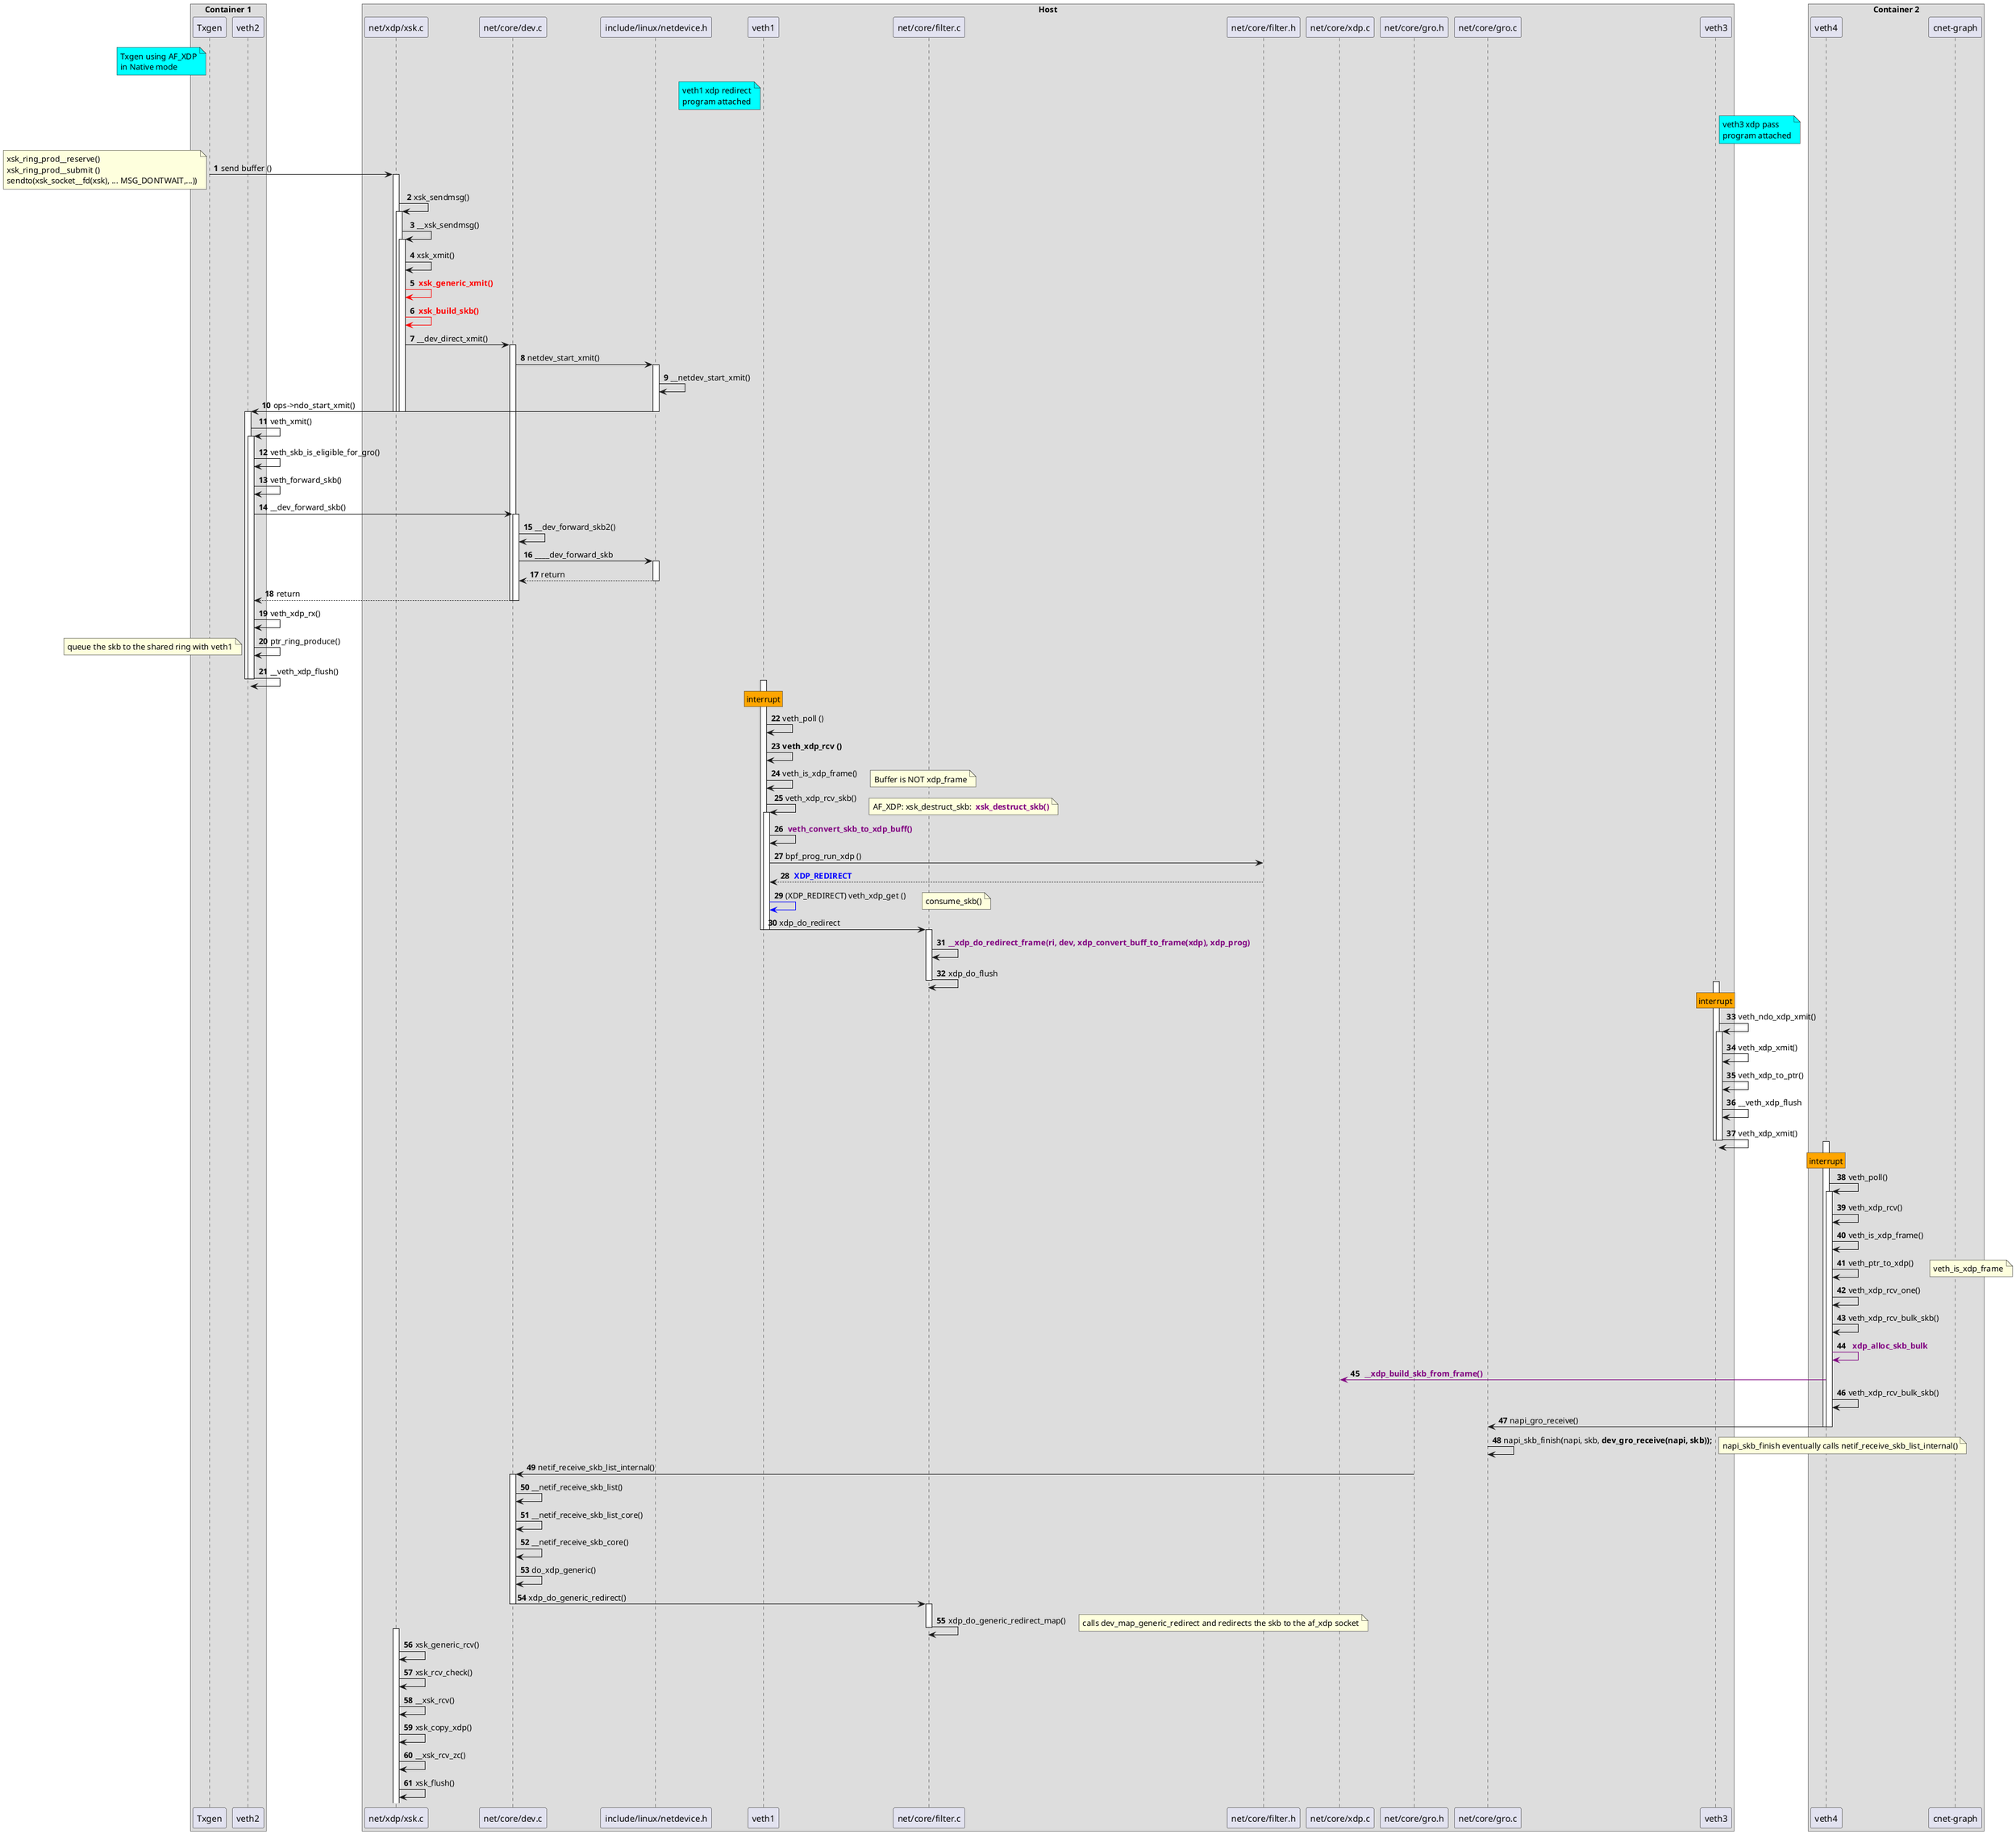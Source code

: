 @startuml

box "Host"
box "Container 1"
    participant "Txgen"
    note left of Txgen #aqua
     Txgen using AF_XDP
     in Native mode
    end note
    participant "veth2"
end box
participant "net/xdp/xsk.c"
participant "net/core/dev.c"
participant "include/linux/netdevice.h"
participant "veth1"
note left of veth1 #aqua
     veth1 xdp redirect
     program attached
    end note
participant "net/core/filter.c"
participant "net/core/filter.h"
participant "net/core/xdp.c"
participant "net/core/gro.h"
participant "net/core/gro.c"
participant "veth3"
note right of veth3 #aqua
     veth3 xdp pass
     program attached
    end note
box "Container 2"
    participant "veth4"
    participant "cnet-graph"
end box
endbox

autonumber
Txgen -> "net/xdp/xsk.c" : send buffer ()
note left
xsk_ring_prod__reserve()
xsk_ring_prod__submit ()
sendto(xsk_socket__fd(xsk), ... MSG_DONTWAIT,...))
end note

activate "net/xdp/xsk.c"
"net/xdp/xsk.c"->"net/xdp/xsk.c": xsk_sendmsg()
activate "net/xdp/xsk.c"
"net/xdp/xsk.c"->"net/xdp/xsk.c": __xsk_sendmsg()
activate "net/xdp/xsk.c"
"net/xdp/xsk.c"->"net/xdp/xsk.c": xsk_xmit()
"net/xdp/xsk.c"-[#red]>"net/xdp/xsk.c": <font color=red> <b>xsk_generic_xmit()
"net/xdp/xsk.c"-[#red]>"net/xdp/xsk.c": <font color=red> <b>xsk_build_skb()
"net/xdp/xsk.c"->"net/core/dev.c":__dev_direct_xmit()
activate "net/core/dev.c"
"net/core/dev.c" -> "include/linux/netdevice.h": netdev_start_xmit()
activate "include/linux/netdevice.h"
"include/linux/netdevice.h" -> "include/linux/netdevice.h": __netdev_start_xmit()
"include/linux/netdevice.h"-> veth2: ops->ndo_start_xmit()
deactivate "include/linux/netdevice.h"
deactivate "net/xdp/xsk.c"
deactivate "net/xdp/xsk.c"
deactivate "net/xdp/xsk.c"

activate veth2
veth2 -> veth2: veth_xmit()
activate veth2
veth2 -> veth2: veth_skb_is_eligible_for_gro()
veth2 -> veth2: veth_forward_skb()
veth2 -> "net/core/dev.c": __dev_forward_skb()
activate "net/core/dev.c"
"net/core/dev.c" -> "net/core/dev.c":  __dev_forward_skb2()
"net/core/dev.c" -> "include/linux/netdevice.h": ____dev_forward_skb
activate "include/linux/netdevice.h"
"include/linux/netdevice.h" -->"net/core/dev.c": return
deactivate "include/linux/netdevice.h"
"net/core/dev.c" --> veth2: return
deactivate "net/core/dev.c"
deactivate "net/core/dev.c"

veth2 -> veth2: veth_xdp_rx()
veth2 -> veth2: ptr_ring_produce()
note left
 queue the skb to the shared ring with veth1
end note
veth2 -> veth2: __veth_xdp_flush()
deactivate veth2
deactivate veth2

rnote over veth1 #orange
interrupt
endrnote
activate veth1
veth1 -> veth1: veth_poll ()
veth1 -> veth1: <b>veth_xdp_rcv ()
veth1 -> veth1: veth_is_xdp_frame()
note right
Buffer is NOT xdp_frame
end note
veth1 -> veth1: veth_xdp_rcv_skb()
activate veth1
note right
AF_XDP: xsk_destruct_skb: <font color=purple> <b>xsk_destruct_skb()
end note
veth1 -> veth1: <font color=purple> <b>veth_convert_skb_to_xdp_buff()
veth1 -> "net/core/filter.h": bpf_prog_run_xdp ()
"net/core/filter.h" --> veth1: <font color=blue> <b>XDP_REDIRECT

veth1 -[#blue]> veth1: (XDP_REDIRECT) veth_xdp_get ()
note right
consume_skb()
end note
veth1 -> "net/core/filter.c": xdp_do_redirect
deactivate veth1
deactivate veth1
activate "net/core/filter.c"
"net/core/filter.c"-> "net/core/filter.c": <font color=purple><b>__xdp_do_redirect_frame(ri, dev, xdp_convert_buff_to_frame(xdp), xdp_prog)
"net/core/filter.c"-> "net/core/filter.c": xdp_do_flush
deactivate "net/core/filter.c"


rnote over veth3 #orange
interrupt
endrnote
activate veth3
veth3 -> veth3: veth_ndo_xdp_xmit()
activate veth3
veth3 -> veth3: veth_xdp_xmit()
veth3 -> veth3: veth_xdp_to_ptr()
veth3 -> veth3: __veth_xdp_flush
veth3 -> veth3: veth_xdp_xmit()
deactivate veth3
deactivate veth3

rnote over veth4 #orange
interrupt
endrnote
activate veth4
veth4 -> veth4: veth_poll()
activate veth4
veth4 -> veth4: veth_xdp_rcv()
veth4 -> veth4: veth_is_xdp_frame()
veth4 -> veth4: veth_ptr_to_xdp()
note right
veth_is_xdp_frame
end note
veth4 -> veth4: veth_xdp_rcv_one()
veth4 -> veth4: veth_xdp_rcv_bulk_skb()
veth4 -[#purple]> veth4: <font color=purple> <b> xdp_alloc_skb_bulk
veth4 -[#purple]> "net/core/xdp.c":  <font color=purple> <b>__xdp_build_skb_from_frame()
veth4 -> veth4: veth_xdp_rcv_bulk_skb()
veth4 ->"net/core/gro.c": napi_gro_receive()
deactivate veth4
deactivate veth4
"net/core/gro.c" -> "net/core/gro.c": napi_skb_finish(napi, skb, <b>dev_gro_receive(napi, skb));
note right
napi_skb_finish eventually calls netif_receive_skb_list_internal()
end note
"net/core/gro.h" -> "net/core/dev.c": netif_receive_skb_list_internal()
activate "net/core/dev.c"
"net/core/dev.c" -> "net/core/dev.c": __netif_receive_skb_list()
"net/core/dev.c" -> "net/core/dev.c": __netif_receive_skb_list_core()
"net/core/dev.c" -> "net/core/dev.c": __netif_receive_skb_core()
"net/core/dev.c" -> "net/core/dev.c": do_xdp_generic()
"net/core/dev.c" -> "net/core/filter.c": xdp_do_generic_redirect()
deactivate "net/core/dev.c"
activate "net/core/filter.c"
"net/core/filter.c" -> "net/core/filter.c": xdp_do_generic_redirect_map()
note right
calls dev_map_generic_redirect and redirects the skb to the af_xdp socket
end note
deactivate "net/core/filter.c"

activate "net/xdp/xsk.c"
"net/xdp/xsk.c" -> "net/xdp/xsk.c": xsk_generic_rcv()
"net/xdp/xsk.c" -> "net/xdp/xsk.c": xsk_rcv_check()
"net/xdp/xsk.c" -> "net/xdp/xsk.c": __xsk_rcv()
"net/xdp/xsk.c" -> "net/xdp/xsk.c": xsk_copy_xdp()
"net/xdp/xsk.c" -> "net/xdp/xsk.c": __xsk_rcv_zc()
"net/xdp/xsk.c" -> "net/xdp/xsk.c": xsk_flush()
autonumber stop
@enduml